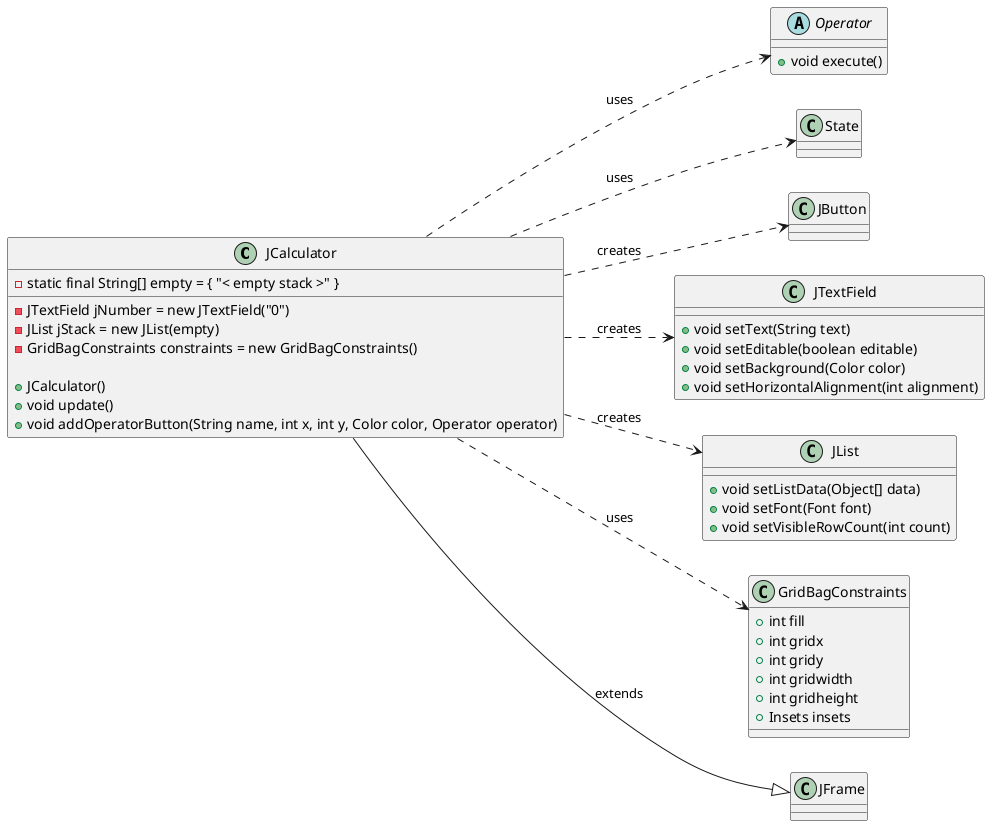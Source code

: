@startuml JCalculator
left to right direction
class JCalculator {
  - static final String[] empty = { "< empty stack >" }

  - JTextField jNumber = new JTextField("0")
  - JList jStack = new JList(empty)
  - GridBagConstraints constraints = new GridBagConstraints()

  + JCalculator()
  + void update()
  + void addOperatorButton(String name, int x, int y, Color color, Operator operator)
}

JCalculator ..> Operator : uses
JCalculator ..> State : uses
JCalculator ..> JButton : creates
JCalculator ..> JTextField : creates
JCalculator ..> JList : creates
JCalculator ..> GridBagConstraints : uses

class JTextField {
  + void setText(String text)
  + void setEditable(boolean editable)
  + void setBackground(Color color)
  + void setHorizontalAlignment(int alignment)
}

class JList {
  + void setListData(Object[] data)
  + void setFont(Font font)
  + void setVisibleRowCount(int count)
}

class GridBagConstraints {
  + int fill
  + int gridx
  + int gridy
  + int gridwidth
  + int gridheight
  + Insets insets
}

abstract class Operator {
  + void execute()
}

JCalculator --|> JFrame : extends

@enduml
